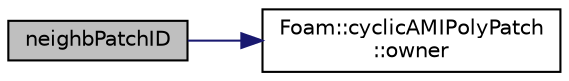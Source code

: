 digraph "neighbPatchID"
{
  bgcolor="transparent";
  edge [fontname="Helvetica",fontsize="10",labelfontname="Helvetica",labelfontsize="10"];
  node [fontname="Helvetica",fontsize="10",shape=record];
  rankdir="LR";
  Node1 [label="neighbPatchID",height=0.2,width=0.4,color="black", fillcolor="grey75", style="filled" fontcolor="black"];
  Node1 -> Node2 [color="midnightblue",fontsize="10",style="solid",fontname="Helvetica"];
  Node2 [label="Foam::cyclicAMIPolyPatch\l::owner",height=0.2,width=0.4,color="black",URL="$classFoam_1_1cyclicAMIPolyPatch.html#a168868dc9c6c7335cb6c950f8f6a9453",tooltip="Does this side own the patch? "];
}
